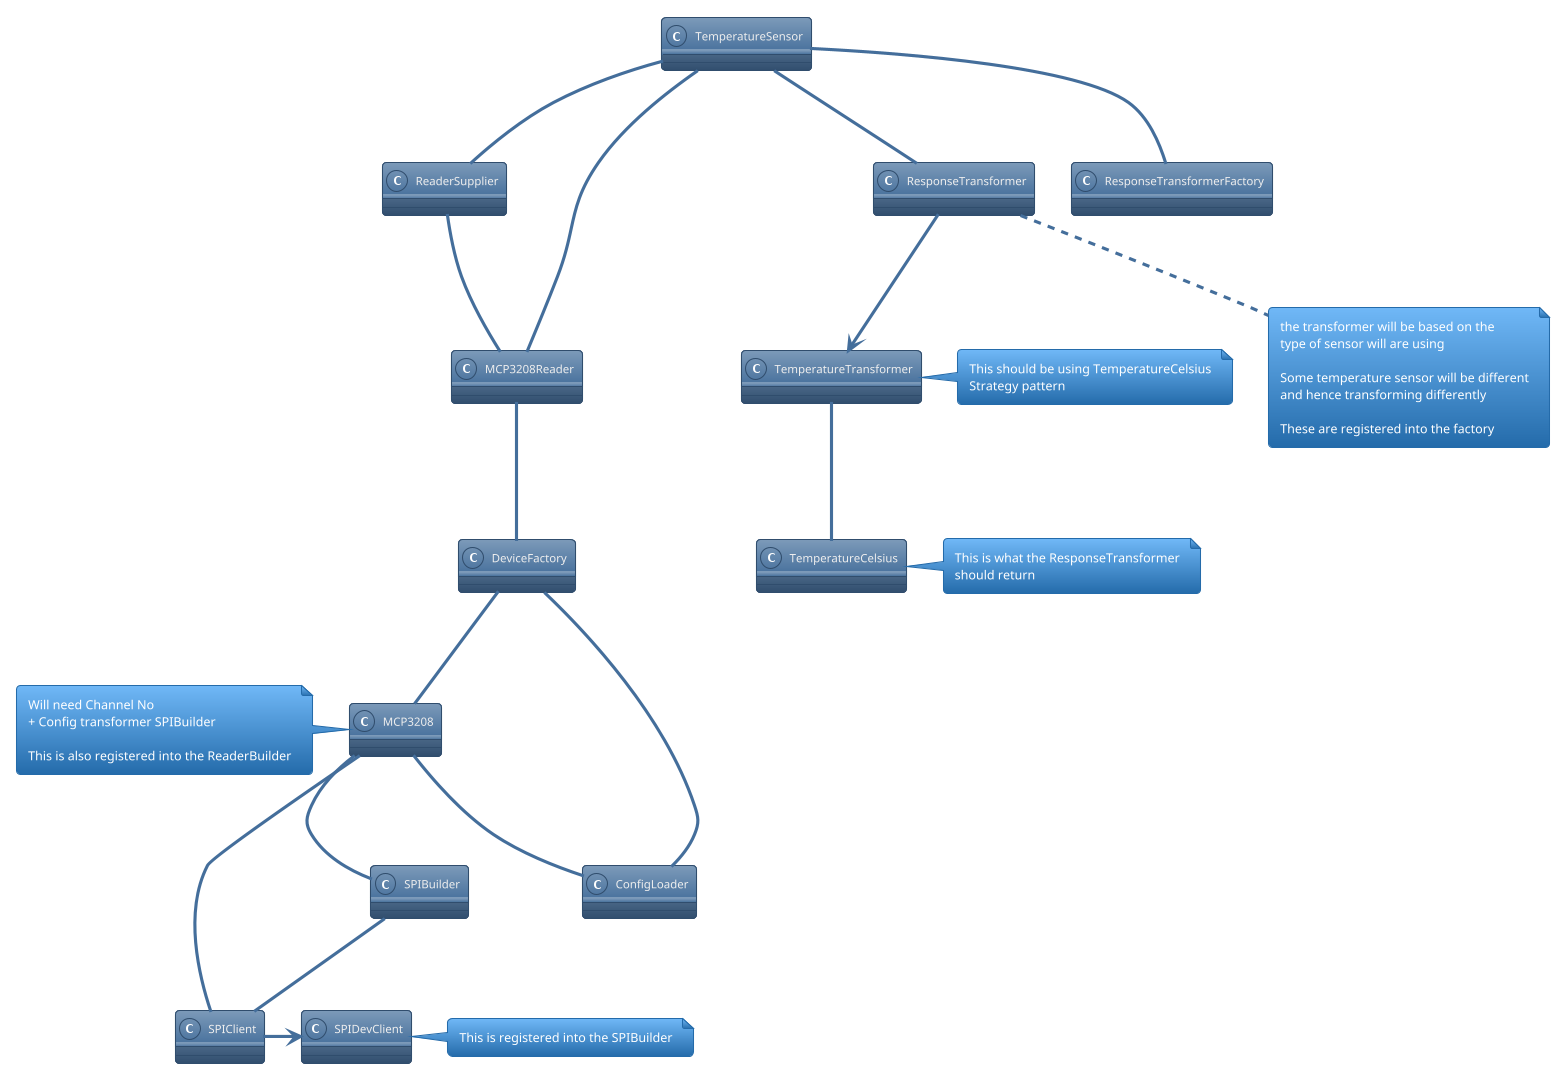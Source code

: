 @startuml
'https://plantuml.com/class-diagram
!theme spacelab

class MCP3208 {}
note left
 Will need Channel No
 + Config transformer SPIBuilder

 This is also registered into the ReaderBuilder
end note

class SPIBuilder {}

class TemperatureSensor{}

class TemperatureCelsius{}
note right
 This is what the ResponseTransformer
 should return
end note


class SPIClient{}

class SPIDevClient{}
note right
 This is registered into the SPIBuilder
end note

class ReaderSupplier{}
class MCP3208Reader{}
class DeviceFactory{}
class ConfigLoader{}

class ResponseTransformer{}
note bottom
 the transformer will be based on the
 type of sensor will are using

 Some temperature sensor will be different
 and hence transforming differently

 These are registered into the factory
end note

class ResponseTransformerFactory{}

class TemperatureTransformer{}
note right
  This should be using TemperatureCelsius
  Strategy pattern
end note

MCP3208 -- SPIClient : executes command on
MCP3208 -- SPIBuilder: requests a client from
SPIClient -> SPIDevClient
SPIBuilder -- SPIClient : Creates
TemperatureSensor -- MCP3208Reader :requests and reads response from reader
TemperatureSensor -- ReaderSupplier
DeviceFactory -- MCP3208 : creates
DeviceFactory -- ConfigLoader
ReaderSupplier -- MCP3208Reader: Gets a reader
MCP3208Reader -- DeviceFactory: Gets a device from
MCP3208 -- ConfigLoader: load specific settings for sensor
TemperatureSensor -- ResponseTransformer: transforms the response from the reader
TemperatureSensor -- ResponseTransformerFactory
ResponseTransformer --> TemperatureTransformer
TemperatureTransformer -- TemperatureCelsius


@enduml